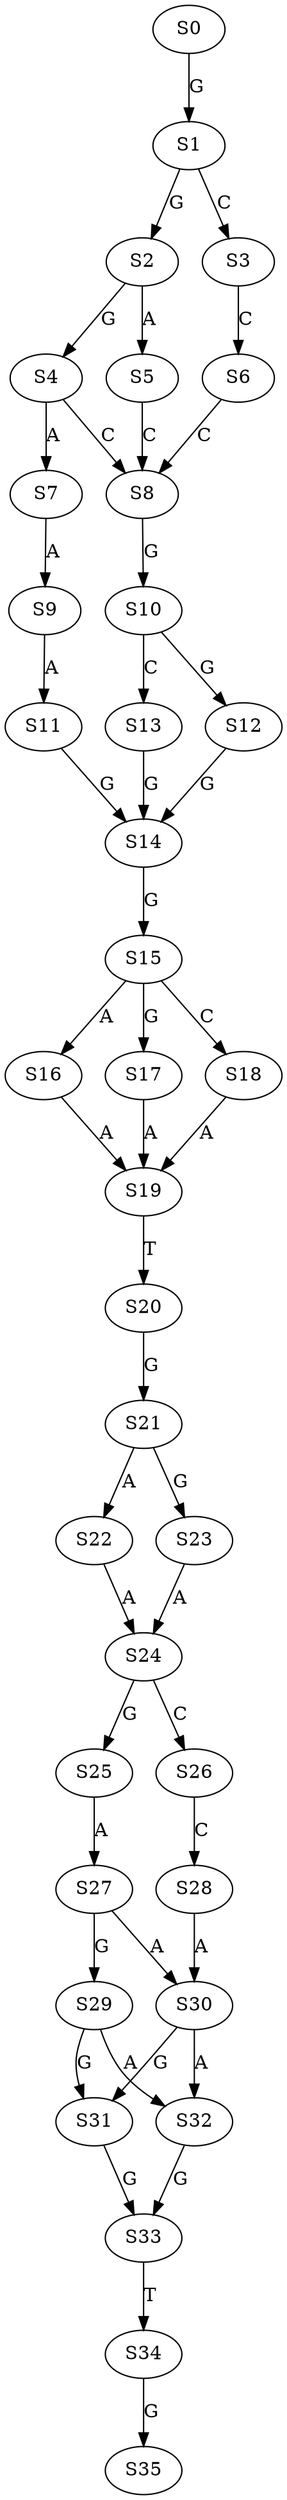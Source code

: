 strict digraph  {
	S0 -> S1 [ label = G ];
	S1 -> S2 [ label = G ];
	S1 -> S3 [ label = C ];
	S2 -> S4 [ label = G ];
	S2 -> S5 [ label = A ];
	S3 -> S6 [ label = C ];
	S4 -> S7 [ label = A ];
	S4 -> S8 [ label = C ];
	S5 -> S8 [ label = C ];
	S6 -> S8 [ label = C ];
	S7 -> S9 [ label = A ];
	S8 -> S10 [ label = G ];
	S9 -> S11 [ label = A ];
	S10 -> S12 [ label = G ];
	S10 -> S13 [ label = C ];
	S11 -> S14 [ label = G ];
	S12 -> S14 [ label = G ];
	S13 -> S14 [ label = G ];
	S14 -> S15 [ label = G ];
	S15 -> S16 [ label = A ];
	S15 -> S17 [ label = G ];
	S15 -> S18 [ label = C ];
	S16 -> S19 [ label = A ];
	S17 -> S19 [ label = A ];
	S18 -> S19 [ label = A ];
	S19 -> S20 [ label = T ];
	S20 -> S21 [ label = G ];
	S21 -> S22 [ label = A ];
	S21 -> S23 [ label = G ];
	S22 -> S24 [ label = A ];
	S23 -> S24 [ label = A ];
	S24 -> S25 [ label = G ];
	S24 -> S26 [ label = C ];
	S25 -> S27 [ label = A ];
	S26 -> S28 [ label = C ];
	S27 -> S29 [ label = G ];
	S27 -> S30 [ label = A ];
	S28 -> S30 [ label = A ];
	S29 -> S31 [ label = G ];
	S29 -> S32 [ label = A ];
	S30 -> S32 [ label = A ];
	S30 -> S31 [ label = G ];
	S31 -> S33 [ label = G ];
	S32 -> S33 [ label = G ];
	S33 -> S34 [ label = T ];
	S34 -> S35 [ label = G ];
}
